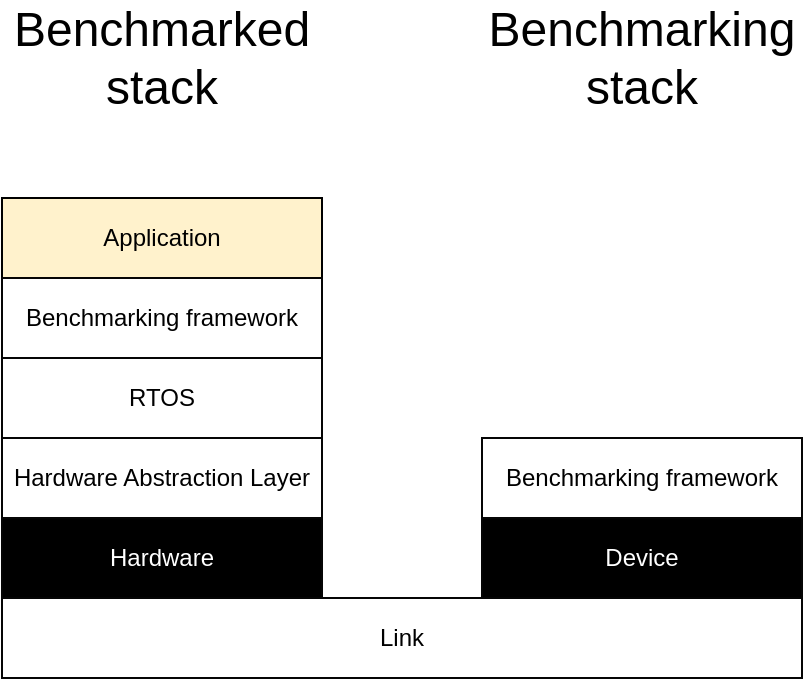 <mxfile version="10.6.7" type="device"><diagram id="DTJkB2WlhLVEcUrhdZqd" name="Page-1"><mxGraphModel dx="1074" dy="579" grid="1" gridSize="10" guides="1" tooltips="1" connect="1" arrows="1" fold="1" page="1" pageScale="1" pageWidth="827" pageHeight="1169" math="0" shadow="0"><root><mxCell id="0"/><mxCell id="1" parent="0"/><mxCell id="24Zaq1mjrVYwAzOMuMmD-19" value="RTOS" style="rounded=0;whiteSpace=wrap;html=1;strokeColor=#050505;fillColor=#FFFFFF;fontColor=#000000;" parent="1" vertex="1"><mxGeometry x="160" y="200" width="160" height="40" as="geometry"/></mxCell><mxCell id="24Zaq1mjrVYwAzOMuMmD-2" value="Hardware" style="rounded=0;whiteSpace=wrap;html=1;fillColor=#000000;strokeColor=#050505;fontColor=#FFFFFF;" parent="1" vertex="1"><mxGeometry x="160" y="280" width="160" height="40" as="geometry"/></mxCell><mxCell id="24Zaq1mjrVYwAzOMuMmD-6" value="Application" style="rounded=0;whiteSpace=wrap;html=1;strokeColor=#000000;fillColor=#fff2cc;" parent="1" vertex="1"><mxGeometry x="160" y="120" width="160" height="40" as="geometry"/></mxCell><mxCell id="gXjvxM2GKB8DGZ4h9Gep-5" value="Hardware Abstraction Layer" style="rounded=0;whiteSpace=wrap;html=1;strokeColor=#050505;fillColor=#FFFFFF;fontColor=#000000;" parent="1" vertex="1"><mxGeometry x="160" y="240" width="160" height="40" as="geometry"/></mxCell><mxCell id="qdIFFYTk9Vyrs_ruezWK-1" value="Benchmarking framework" style="rounded=0;whiteSpace=wrap;html=1;strokeColor=#050505;fillColor=#FFFFFF;fontColor=#000000;" parent="1" vertex="1"><mxGeometry x="400" y="240" width="160" height="40" as="geometry"/></mxCell><mxCell id="qdIFFYTk9Vyrs_ruezWK-2" value="Link" style="rounded=0;whiteSpace=wrap;html=1;strokeColor=#050505;fillColor=#FFFFFF;fontColor=#000000;" parent="1" vertex="1"><mxGeometry x="160" y="320" width="400" height="40" as="geometry"/></mxCell><mxCell id="qdIFFYTk9Vyrs_ruezWK-3" value="Device" style="rounded=0;whiteSpace=wrap;html=1;fillColor=#000000;strokeColor=#050505;fontColor=#FFFFFF;" parent="1" vertex="1"><mxGeometry x="400" y="280" width="160" height="40" as="geometry"/></mxCell><mxCell id="x_YcatwzzKbUITYsxLco-1" value="Benchmarking framework" style="rounded=0;whiteSpace=wrap;html=1;strokeColor=#050505;fillColor=#FFFFFF;fontColor=#000000;" vertex="1" parent="1"><mxGeometry x="160" y="160" width="160" height="40" as="geometry"/></mxCell><mxCell id="x_YcatwzzKbUITYsxLco-2" value="&lt;font style=&quot;font-size: 24px&quot;&gt;Benchmarked stack&lt;/font&gt;" style="text;html=1;strokeColor=none;fillColor=none;align=center;verticalAlign=middle;whiteSpace=wrap;rounded=0;" vertex="1" parent="1"><mxGeometry x="170" y="40" width="140" height="20" as="geometry"/></mxCell><mxCell id="x_YcatwzzKbUITYsxLco-3" value="&lt;font style=&quot;font-size: 24px&quot;&gt;Benchmarking stack&lt;/font&gt;" style="text;html=1;strokeColor=none;fillColor=none;align=center;verticalAlign=middle;whiteSpace=wrap;rounded=0;" vertex="1" parent="1"><mxGeometry x="410" y="40" width="140" height="20" as="geometry"/></mxCell></root></mxGraphModel></diagram></mxfile>